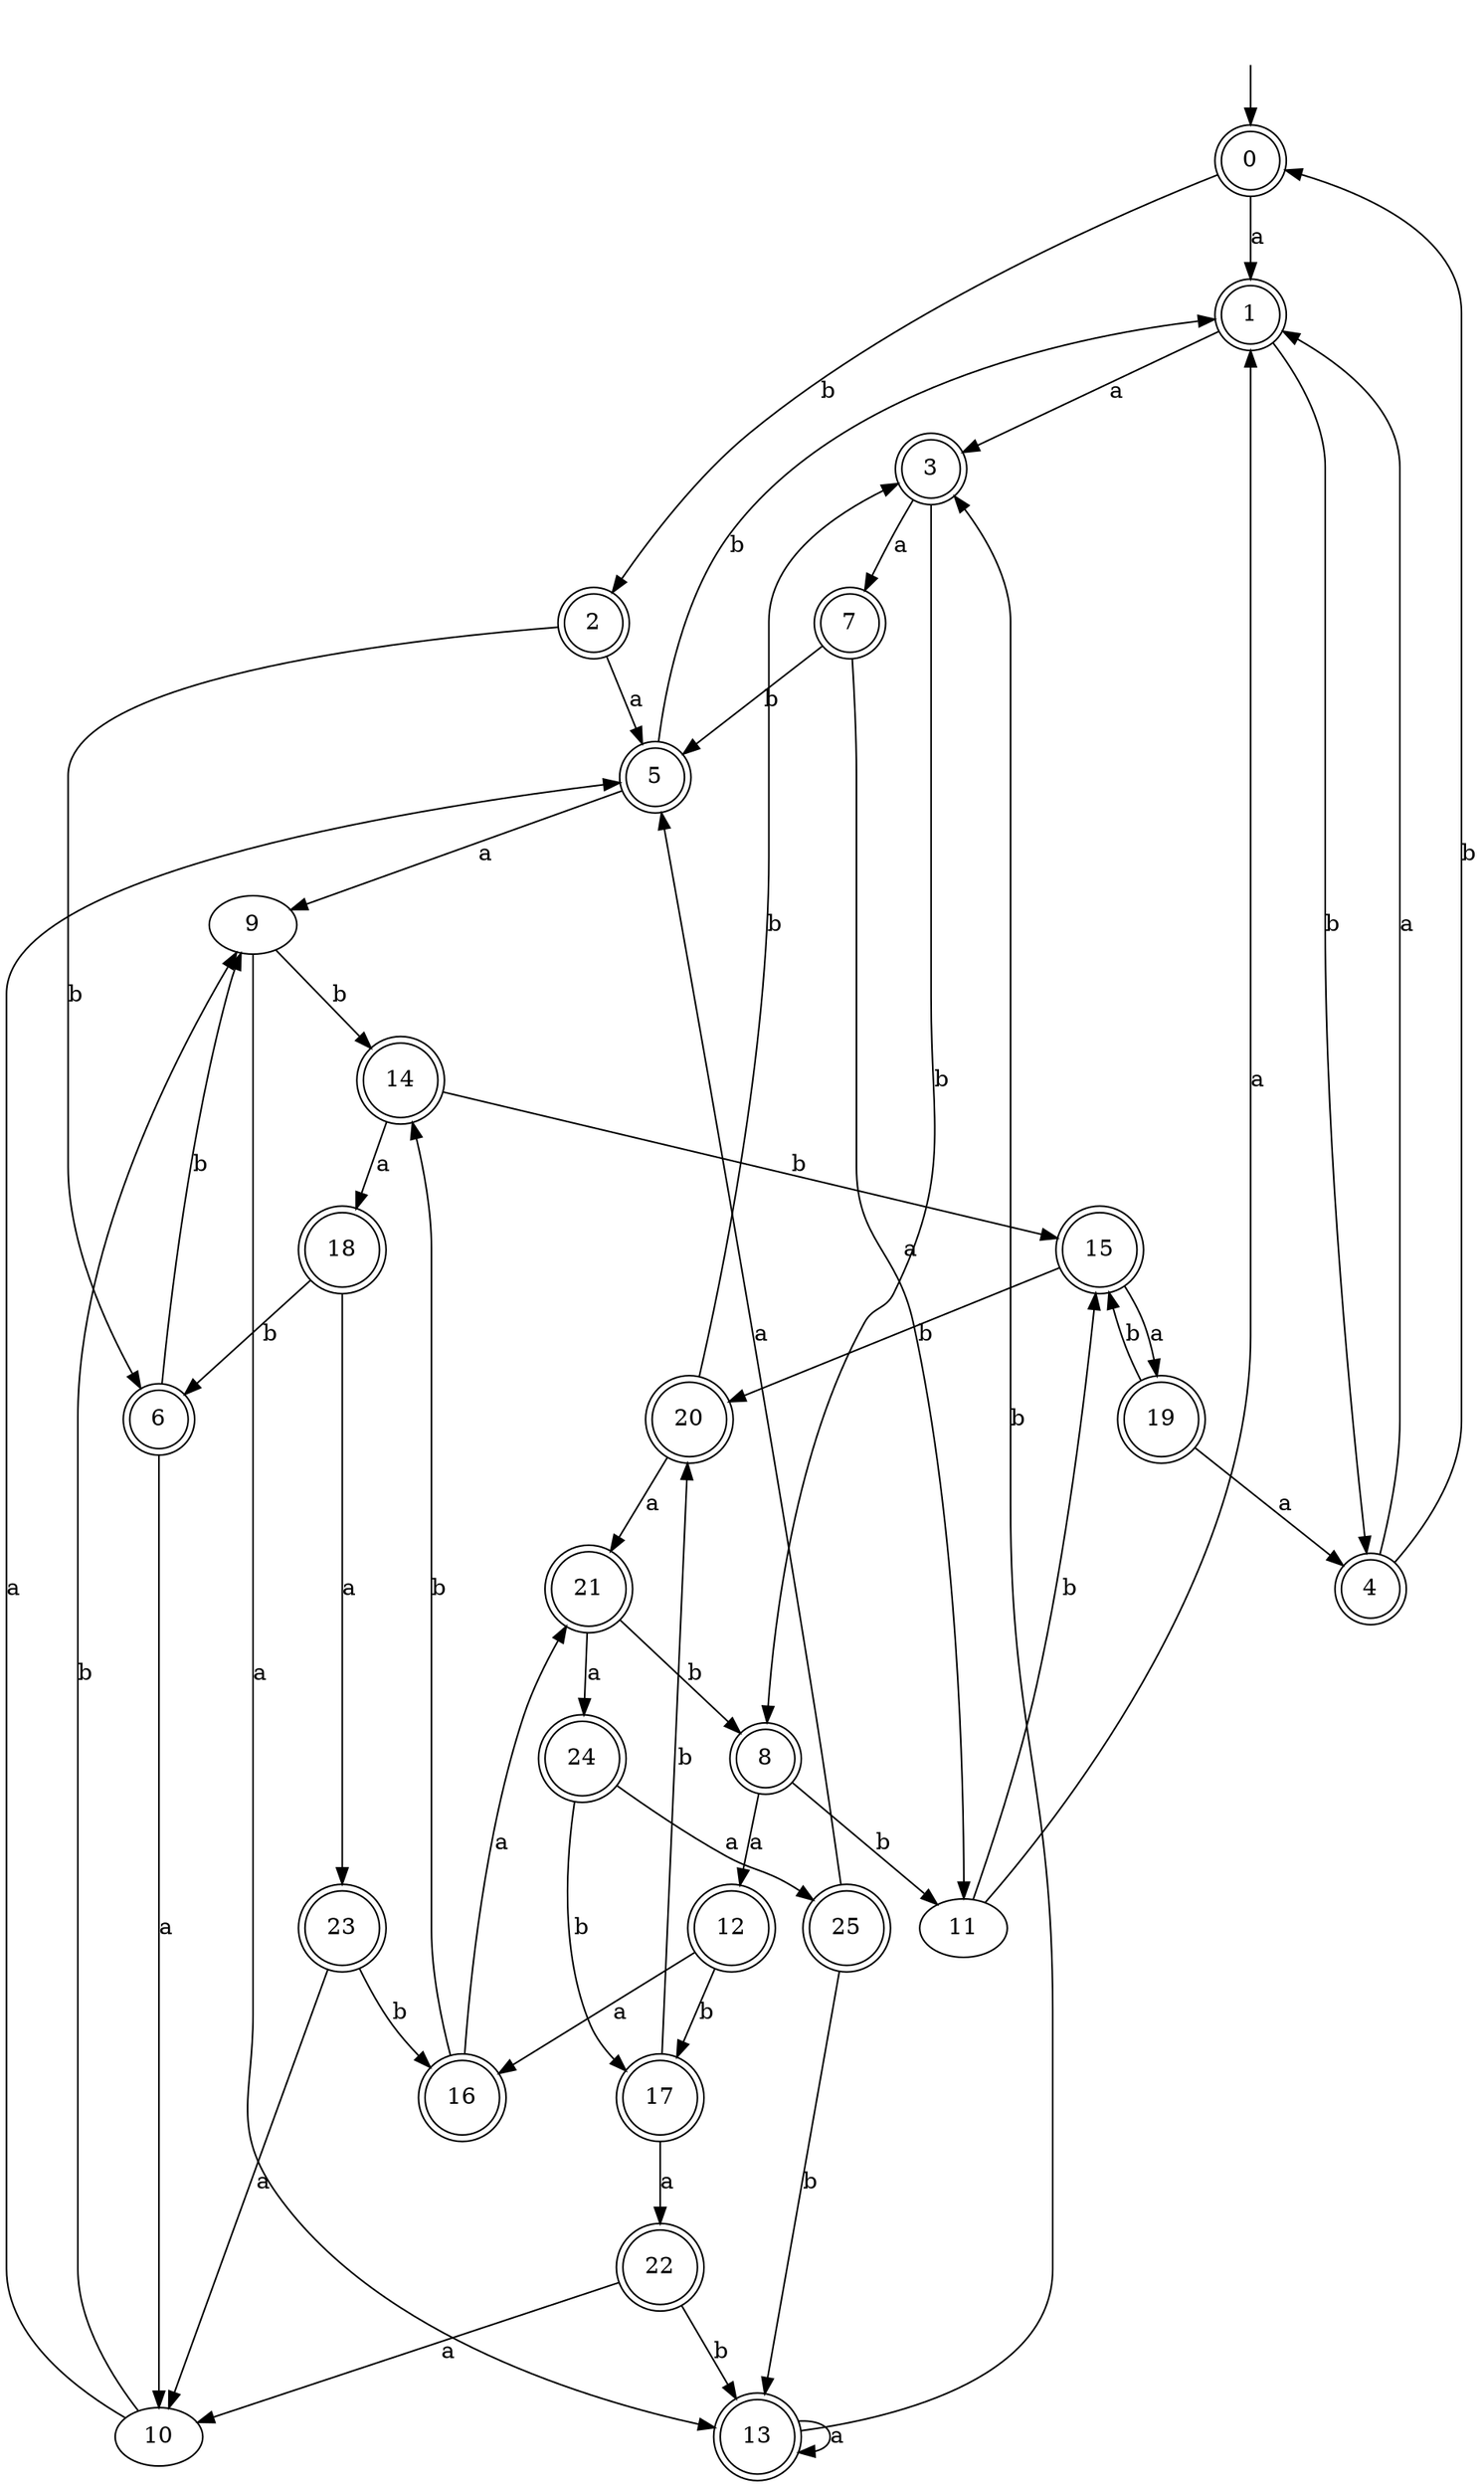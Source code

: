 digraph RandomDFA {
  __start0 [label="", shape=none];
  __start0 -> 0 [label=""];
  0 [shape=circle] [shape=doublecircle]
  0 -> 1 [label="a"]
  0 -> 2 [label="b"]
  1 [shape=doublecircle]
  1 -> 3 [label="a"]
  1 -> 4 [label="b"]
  2 [shape=doublecircle]
  2 -> 5 [label="a"]
  2 -> 6 [label="b"]
  3 [shape=doublecircle]
  3 -> 7 [label="a"]
  3 -> 8 [label="b"]
  4 [shape=doublecircle]
  4 -> 1 [label="a"]
  4 -> 0 [label="b"]
  5 [shape=doublecircle]
  5 -> 9 [label="a"]
  5 -> 1 [label="b"]
  6 [shape=doublecircle]
  6 -> 10 [label="a"]
  6 -> 9 [label="b"]
  7 [shape=doublecircle]
  7 -> 11 [label="a"]
  7 -> 5 [label="b"]
  8 [shape=doublecircle]
  8 -> 12 [label="a"]
  8 -> 11 [label="b"]
  9
  9 -> 13 [label="a"]
  9 -> 14 [label="b"]
  10
  10 -> 5 [label="a"]
  10 -> 9 [label="b"]
  11
  11 -> 1 [label="a"]
  11 -> 15 [label="b"]
  12 [shape=doublecircle]
  12 -> 16 [label="a"]
  12 -> 17 [label="b"]
  13 [shape=doublecircle]
  13 -> 13 [label="a"]
  13 -> 3 [label="b"]
  14 [shape=doublecircle]
  14 -> 18 [label="a"]
  14 -> 15 [label="b"]
  15 [shape=doublecircle]
  15 -> 19 [label="a"]
  15 -> 20 [label="b"]
  16 [shape=doublecircle]
  16 -> 21 [label="a"]
  16 -> 14 [label="b"]
  17 [shape=doublecircle]
  17 -> 22 [label="a"]
  17 -> 20 [label="b"]
  18 [shape=doublecircle]
  18 -> 23 [label="a"]
  18 -> 6 [label="b"]
  19 [shape=doublecircle]
  19 -> 4 [label="a"]
  19 -> 15 [label="b"]
  20 [shape=doublecircle]
  20 -> 21 [label="a"]
  20 -> 3 [label="b"]
  21 [shape=doublecircle]
  21 -> 24 [label="a"]
  21 -> 8 [label="b"]
  22 [shape=doublecircle]
  22 -> 10 [label="a"]
  22 -> 13 [label="b"]
  23 [shape=doublecircle]
  23 -> 10 [label="a"]
  23 -> 16 [label="b"]
  24 [shape=doublecircle]
  24 -> 25 [label="a"]
  24 -> 17 [label="b"]
  25 [shape=doublecircle]
  25 -> 5 [label="a"]
  25 -> 13 [label="b"]
}
